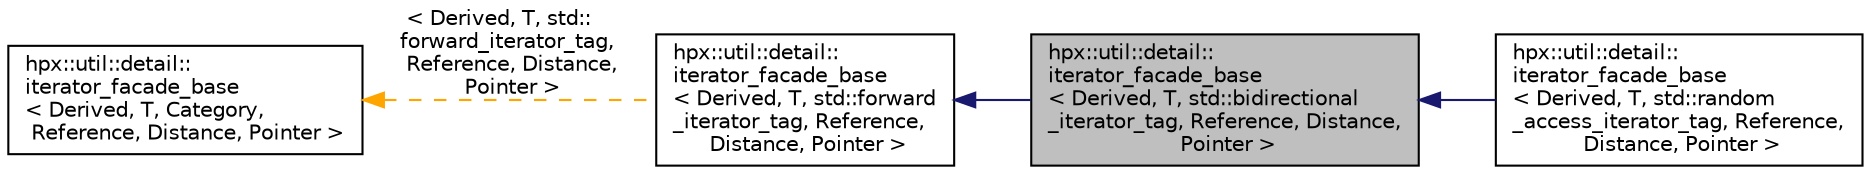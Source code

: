 digraph "hpx::util::detail::iterator_facade_base&lt; Derived, T, std::bidirectional_iterator_tag, Reference, Distance, Pointer &gt;"
{
  edge [fontname="Helvetica",fontsize="10",labelfontname="Helvetica",labelfontsize="10"];
  node [fontname="Helvetica",fontsize="10",shape=record];
  rankdir="LR";
  Node0 [label="hpx::util::detail::\literator_facade_base\l\< Derived, T, std::bidirectional\l_iterator_tag, Reference, Distance,\l Pointer \>",height=0.2,width=0.4,color="black", fillcolor="grey75", style="filled", fontcolor="black"];
  Node1 -> Node0 [dir="back",color="midnightblue",fontsize="10",style="solid",fontname="Helvetica"];
  Node1 [label="hpx::util::detail::\literator_facade_base\l\< Derived, T, std::forward\l_iterator_tag, Reference,\l Distance, Pointer \>",height=0.2,width=0.4,color="black", fillcolor="white", style="filled",URL="$d5/d11/classhpx_1_1util_1_1detail_1_1iterator__facade__base.html"];
  Node2 -> Node1 [dir="back",color="orange",fontsize="10",style="dashed",label=" \< Derived, T, std::\lforward_iterator_tag,\l Reference, Distance,\l Pointer \>" ,fontname="Helvetica"];
  Node2 [label="hpx::util::detail::\literator_facade_base\l\< Derived, T, Category,\l Reference, Distance, Pointer \>",height=0.2,width=0.4,color="black", fillcolor="white", style="filled",URL="$d5/d11/classhpx_1_1util_1_1detail_1_1iterator__facade__base.html"];
  Node0 -> Node3 [dir="back",color="midnightblue",fontsize="10",style="solid",fontname="Helvetica"];
  Node3 [label="hpx::util::detail::\literator_facade_base\l\< Derived, T, std::random\l_access_iterator_tag, Reference,\l Distance, Pointer \>",height=0.2,width=0.4,color="black", fillcolor="white", style="filled",URL="$d4/de1/classhpx_1_1util_1_1detail_1_1iterator__facade__base_3_01_derived_00_01_t_00_01std_1_1random__acb01cccb311fec96b9eb2d585c998be6f.html"];
}
